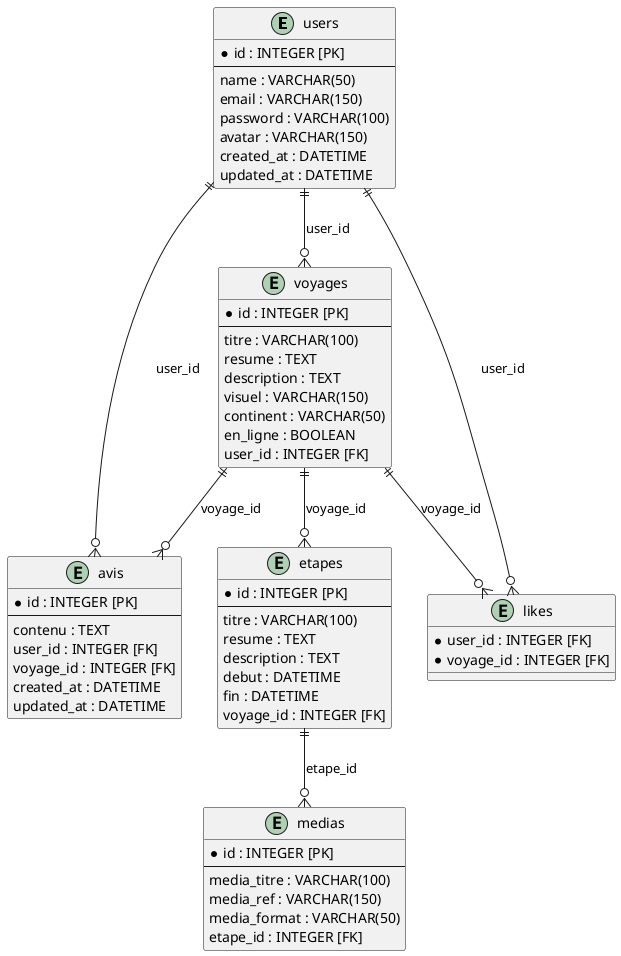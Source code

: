 @startuml MLD_Marathon

entity users {
    * id : INTEGER [PK]
    --
    name : VARCHAR(50)
    email : VARCHAR(150)
    password : VARCHAR(100)
    avatar : VARCHAR(150)
    created_at : DATETIME
    updated_at : DATETIME
}

entity voyages {
    * id : INTEGER [PK]
    --
    titre : VARCHAR(100)
    resume : TEXT
    description : TEXT
    visuel : VARCHAR(150)
    continent : VARCHAR(50)
    en_ligne : BOOLEAN
    user_id : INTEGER [FK]
}

entity avis {
    * id : INTEGER [PK]
    --
    contenu : TEXT
    user_id : INTEGER [FK]
    voyage_id : INTEGER [FK]
    created_at : DATETIME
    updated_at : DATETIME
}

entity likes {
    * user_id : INTEGER [FK]
    * voyage_id : INTEGER [FK]
}

entity etapes {
    * id : INTEGER [PK]
    --
    titre : VARCHAR(100)
    resume : TEXT
    description : TEXT
    debut : DATETIME
    fin : DATETIME
    voyage_id : INTEGER [FK]
}

entity medias {
    * id : INTEGER [PK]
    --
    media_titre : VARCHAR(100)
    media_ref : VARCHAR(150)
    media_format : VARCHAR(50)
    etape_id : INTEGER [FK]
}

users ||--o{ voyages : "user_id"
users ||--o{ avis : "user_id"
users ||--o{ likes : "user_id"

voyages ||--o{ avis : "voyage_id"
voyages ||--o{ likes : "voyage_id"
voyages ||--o{ etapes : "voyage_id"

etapes ||--o{ medias : "etape_id"

@enduml

